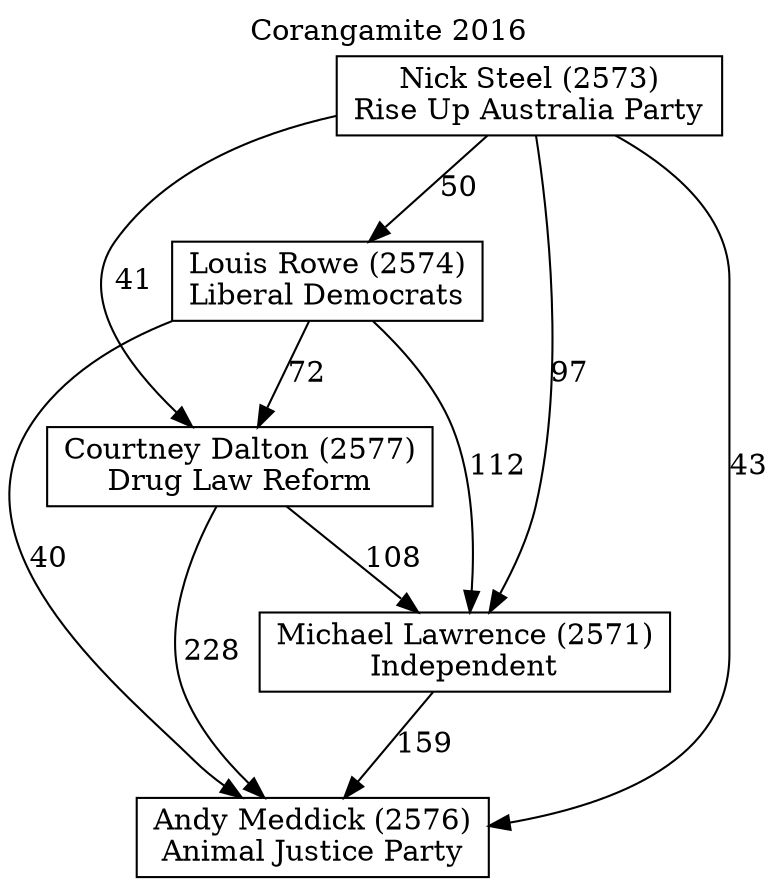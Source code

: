 // House preference flow
digraph "Andy Meddick (2576)_Corangamite_2016" {
	graph [label="Corangamite 2016" labelloc=t mclimit=10]
	node [shape=box]
	"Michael Lawrence (2571)" [label="Michael Lawrence (2571)
Independent"]
	"Andy Meddick (2576)" [label="Andy Meddick (2576)
Animal Justice Party"]
	"Courtney Dalton (2577)" [label="Courtney Dalton (2577)
Drug Law Reform"]
	"Louis Rowe (2574)" [label="Louis Rowe (2574)
Liberal Democrats"]
	"Nick Steel (2573)" [label="Nick Steel (2573)
Rise Up Australia Party"]
	"Louis Rowe (2574)" -> "Courtney Dalton (2577)" [label=72]
	"Michael Lawrence (2571)" -> "Andy Meddick (2576)" [label=159]
	"Nick Steel (2573)" -> "Michael Lawrence (2571)" [label=97]
	"Nick Steel (2573)" -> "Courtney Dalton (2577)" [label=41]
	"Louis Rowe (2574)" -> "Michael Lawrence (2571)" [label=112]
	"Courtney Dalton (2577)" -> "Michael Lawrence (2571)" [label=108]
	"Louis Rowe (2574)" -> "Andy Meddick (2576)" [label=40]
	"Nick Steel (2573)" -> "Louis Rowe (2574)" [label=50]
	"Nick Steel (2573)" -> "Andy Meddick (2576)" [label=43]
	"Courtney Dalton (2577)" -> "Andy Meddick (2576)" [label=228]
}
